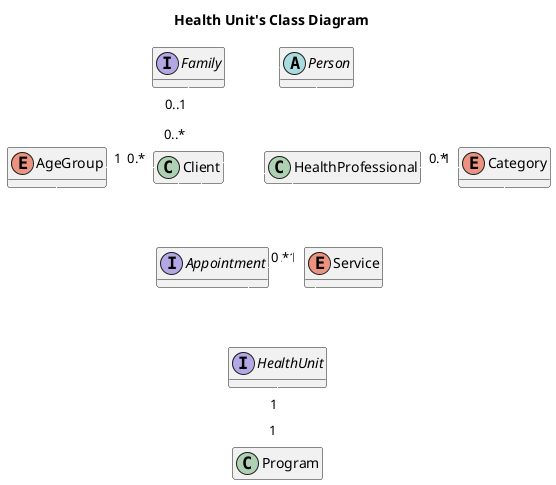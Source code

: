 @startuml
title Health Unit's Class Diagram
skinparam ArrowColor reverse
skinparam linetype ortho
skinparam backgroundcolor transparent
hide methods
hide stereotypes
hide class fields
hide interface methods


AgeGroup "1" <- "     0.*" Client
HealthProfessional "0.*" -> "   1" Category
Family "0..1" o--"0..*" Client
HealthProfessional -- Appointment
Client -- Appointment
Appointment "0.*  " - " 1" Service
Appointment -- HealthUnit
Client --- HealthUnit
HealthProfessional --- HealthUnit
HealthUnit "1"--"1" Program
AgeGroup --- HealthUnit
Category --- HealthUnit
Service -- HealthUnit


abstract class Person

enum AgeGroup

class Client extends Person

class HealthProfessional extends Person

enum Category

interface Family

interface Appointment

enum Service

interface HealthUnit

class Program






@enduml